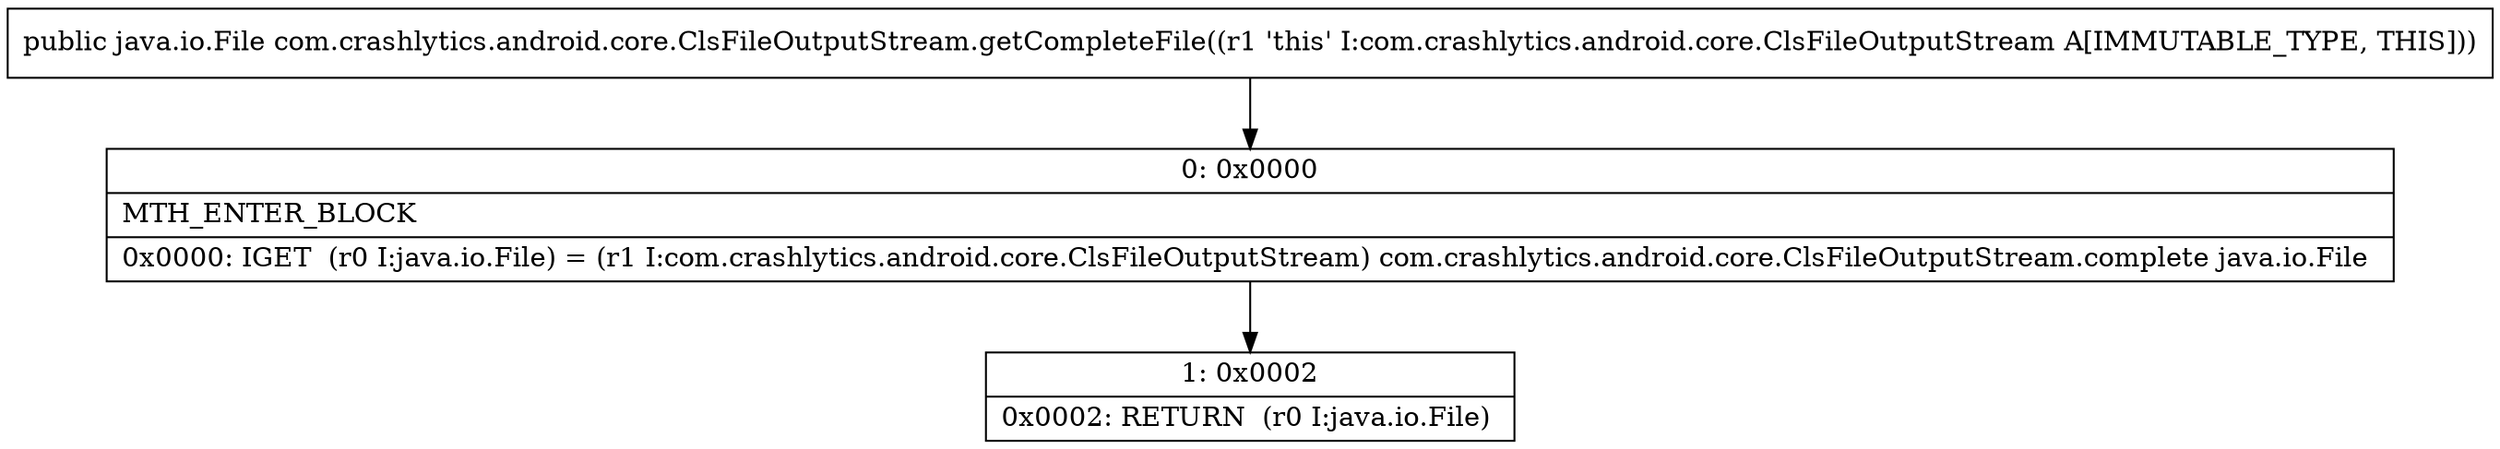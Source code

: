 digraph "CFG forcom.crashlytics.android.core.ClsFileOutputStream.getCompleteFile()Ljava\/io\/File;" {
Node_0 [shape=record,label="{0\:\ 0x0000|MTH_ENTER_BLOCK\l|0x0000: IGET  (r0 I:java.io.File) = (r1 I:com.crashlytics.android.core.ClsFileOutputStream) com.crashlytics.android.core.ClsFileOutputStream.complete java.io.File \l}"];
Node_1 [shape=record,label="{1\:\ 0x0002|0x0002: RETURN  (r0 I:java.io.File) \l}"];
MethodNode[shape=record,label="{public java.io.File com.crashlytics.android.core.ClsFileOutputStream.getCompleteFile((r1 'this' I:com.crashlytics.android.core.ClsFileOutputStream A[IMMUTABLE_TYPE, THIS])) }"];
MethodNode -> Node_0;
Node_0 -> Node_1;
}

